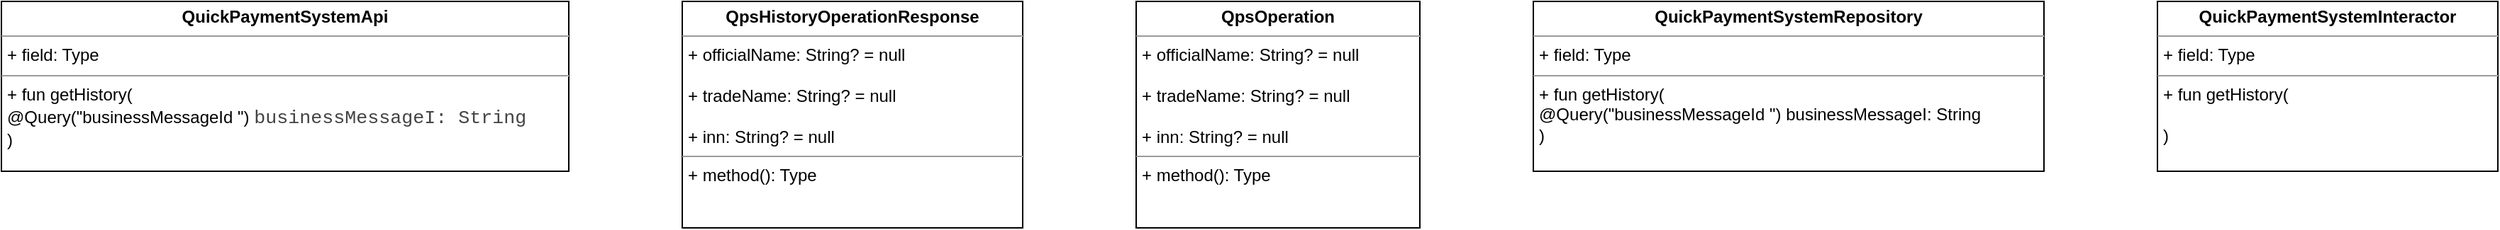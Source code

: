 <mxfile version="15.9.1" type="github">
  <diagram id="0NlRjVVHd5YGPN_s32ET" name="Page-1">
    <mxGraphModel dx="813" dy="417" grid="1" gridSize="10" guides="1" tooltips="1" connect="1" arrows="1" fold="1" page="1" pageScale="1" pageWidth="850" pageHeight="1100" math="0" shadow="0">
      <root>
        <mxCell id="0" />
        <mxCell id="1" parent="0" />
        <mxCell id="nEOxowRPshARL98gXEEM-1" value="&lt;p style=&quot;margin: 0px ; margin-top: 4px ; text-align: center&quot;&gt;&lt;b&gt;QuickPaymentSystemApi&lt;/b&gt;&lt;/p&gt;&lt;hr size=&quot;1&quot;&gt;&lt;p style=&quot;margin: 0px ; margin-left: 4px&quot;&gt;+ field: Type&lt;/p&gt;&lt;hr size=&quot;1&quot;&gt;&lt;p style=&quot;margin: 0px ; margin-left: 4px&quot;&gt;+ fun getHistory(&lt;/p&gt;&lt;p style=&quot;margin: 0px ; margin-left: 4px&quot;&gt;&lt;span&gt;	&lt;/span&gt;@Query(&quot;businessMessageId &quot;) &lt;span style=&quot;font-size: 10pt ; font-family: &amp;#34;courier new&amp;#34; ; color: rgb(67 , 67 , 67) ; background-color: transparent ; font-weight: 400 ; font-style: normal ; font-variant: normal ; text-decoration: none ; vertical-align: baseline&quot; id=&quot;docs-internal-guid-493928ac-7fff-fcde-9f78-01a0bb1bc673&quot;&gt;businessMessageI: String&lt;/span&gt;&lt;span style=&quot;font-size: 11pt ; font-family: &amp;#34;pt sans&amp;#34; , sans-serif ; color: rgb(67 , 67 , 67) ; background-color: transparent ; font-weight: 400 ; font-style: normal ; font-variant: normal ; text-decoration: none ; vertical-align: baseline&quot;&gt; &lt;/span&gt;&lt;/p&gt;&lt;p style=&quot;margin: 0px ; margin-left: 4px&quot;&gt;)&lt;/p&gt;" style="verticalAlign=top;align=left;overflow=fill;fontSize=12;fontFamily=Helvetica;html=1;" vertex="1" parent="1">
          <mxGeometry x="120" y="120" width="400" height="120" as="geometry" />
        </mxCell>
        <mxCell id="nEOxowRPshARL98gXEEM-2" value="&lt;p style=&quot;margin: 0px ; margin-top: 4px ; text-align: center&quot;&gt;&lt;b&gt;QpsHistoryOperationResponse&lt;/b&gt;&lt;/p&gt;&lt;hr size=&quot;1&quot;&gt;&lt;p style=&quot;margin: 0px ; margin-left: 4px&quot;&gt;+ officialName: String? = null&lt;/p&gt;&lt;p style=&quot;margin: 0px ; margin-left: 4px&quot;&gt;&lt;br&gt;&lt;/p&gt;&lt;p style=&quot;margin: 0px ; margin-left: 4px&quot;&gt;+ tradeName: String? = null&lt;/p&gt;&lt;p style=&quot;margin: 0px ; margin-left: 4px&quot;&gt;&lt;br&gt;&lt;/p&gt;&lt;p style=&quot;margin: 0px ; margin-left: 4px&quot;&gt;+ inn: String? = null&lt;/p&gt;&lt;hr size=&quot;1&quot;&gt;&lt;p style=&quot;margin: 0px ; margin-left: 4px&quot;&gt;+ method(): Type&lt;/p&gt;" style="verticalAlign=top;align=left;overflow=fill;fontSize=12;fontFamily=Helvetica;html=1;" vertex="1" parent="1">
          <mxGeometry x="600" y="120" width="240" height="160" as="geometry" />
        </mxCell>
        <mxCell id="nEOxowRPshARL98gXEEM-3" value="&lt;p style=&quot;margin: 0px ; margin-top: 4px ; text-align: center&quot;&gt;&lt;b&gt;QpsOperation&lt;/b&gt;&lt;/p&gt;&lt;hr size=&quot;1&quot;&gt;&lt;p style=&quot;margin: 0px ; margin-left: 4px&quot;&gt;+ officialName: String? = null&lt;br&gt;&lt;br&gt;+ tradeName: String? = null&lt;br&gt;&lt;br&gt;+ inn: String? = null&lt;/p&gt;&lt;hr size=&quot;1&quot;&gt;&lt;p style=&quot;margin: 0px ; margin-left: 4px&quot;&gt;+ method(): Type&lt;/p&gt;" style="verticalAlign=top;align=left;overflow=fill;fontSize=12;fontFamily=Helvetica;html=1;" vertex="1" parent="1">
          <mxGeometry x="920" y="120" width="200" height="160" as="geometry" />
        </mxCell>
        <mxCell id="nEOxowRPshARL98gXEEM-4" value="&lt;p style=&quot;margin: 0px ; margin-top: 4px ; text-align: center&quot;&gt;&lt;b&gt;QuickPaymentSystemRepository&lt;/b&gt;&lt;/p&gt;&lt;hr size=&quot;1&quot;&gt;&lt;p style=&quot;margin: 0px ; margin-left: 4px&quot;&gt;+ field: Type&lt;/p&gt;&lt;hr size=&quot;1&quot;&gt;&lt;p style=&quot;margin: 0px ; margin-left: 4px&quot;&gt;+ fun getHistory(&lt;/p&gt;&lt;p style=&quot;margin: 0px ; margin-left: 4px&quot;&gt;@Query(&quot;businessMessageId &quot;) businessMessageI: String&lt;br&gt;&lt;/p&gt;&lt;p style=&quot;margin: 0px ; margin-left: 4px&quot;&gt;)&lt;/p&gt;" style="verticalAlign=top;align=left;overflow=fill;fontSize=12;fontFamily=Helvetica;html=1;" vertex="1" parent="1">
          <mxGeometry x="1200" y="120" width="360" height="120" as="geometry" />
        </mxCell>
        <mxCell id="nEOxowRPshARL98gXEEM-5" value="&lt;p style=&quot;margin: 0px ; margin-top: 4px ; text-align: center&quot;&gt;&lt;b&gt;QuickPaymentSystemInteractor&lt;/b&gt;&lt;/p&gt;&lt;hr size=&quot;1&quot;&gt;&lt;p style=&quot;margin: 0px ; margin-left: 4px&quot;&gt;+ field: Type&lt;/p&gt;&lt;hr size=&quot;1&quot;&gt;&lt;p style=&quot;margin: 0px ; margin-left: 4px&quot;&gt;+ fun getHistory(&lt;/p&gt;&lt;p style=&quot;margin: 0px ; margin-left: 4px&quot;&gt;&lt;br&gt;&lt;/p&gt;&lt;p style=&quot;margin: 0px ; margin-left: 4px&quot;&gt;)&lt;/p&gt;" style="verticalAlign=top;align=left;overflow=fill;fontSize=12;fontFamily=Helvetica;html=1;" vertex="1" parent="1">
          <mxGeometry x="1640" y="120" width="240" height="120" as="geometry" />
        </mxCell>
      </root>
    </mxGraphModel>
  </diagram>
</mxfile>
